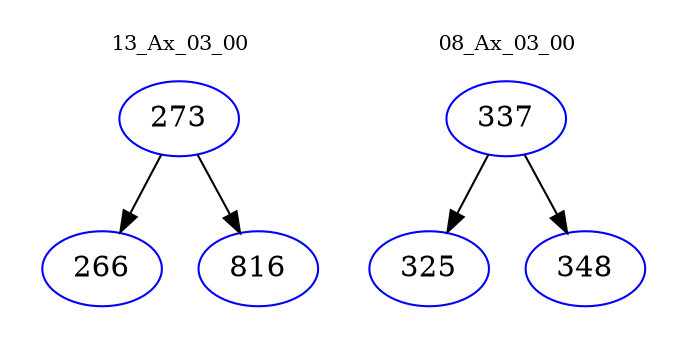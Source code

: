 digraph{
subgraph cluster_0 {
color = white
label = "13_Ax_03_00";
fontsize=10;
T0_273 [label="273", color="blue"]
T0_273 -> T0_266 [color="black"]
T0_266 [label="266", color="blue"]
T0_273 -> T0_816 [color="black"]
T0_816 [label="816", color="blue"]
}
subgraph cluster_1 {
color = white
label = "08_Ax_03_00";
fontsize=10;
T1_337 [label="337", color="blue"]
T1_337 -> T1_325 [color="black"]
T1_325 [label="325", color="blue"]
T1_337 -> T1_348 [color="black"]
T1_348 [label="348", color="blue"]
}
}
